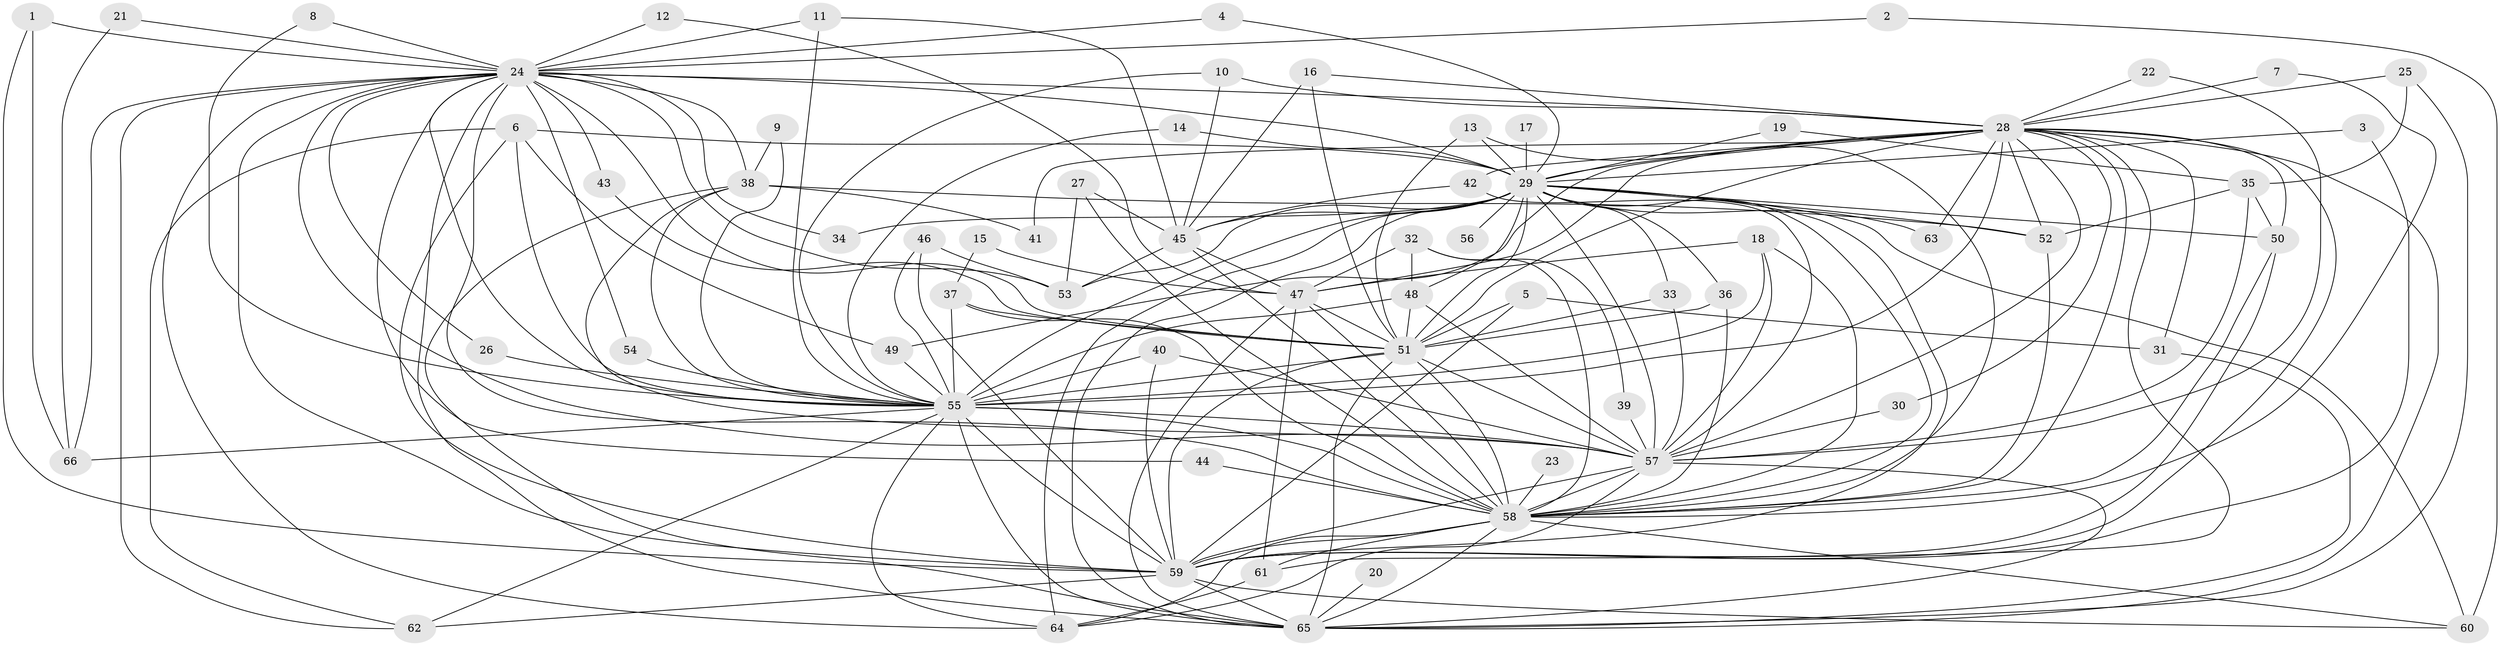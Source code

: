 // original degree distribution, {18: 0.015151515151515152, 17: 0.007575757575757576, 24: 0.007575757575757576, 31: 0.015151515151515152, 21: 0.015151515151515152, 28: 0.015151515151515152, 12: 0.007575757575757576, 5: 0.022727272727272728, 3: 0.25757575757575757, 2: 0.5151515151515151, 9: 0.015151515151515152, 4: 0.09848484848484848, 6: 0.007575757575757576}
// Generated by graph-tools (version 1.1) at 2025/49/03/09/25 03:49:32]
// undirected, 66 vertices, 186 edges
graph export_dot {
graph [start="1"]
  node [color=gray90,style=filled];
  1;
  2;
  3;
  4;
  5;
  6;
  7;
  8;
  9;
  10;
  11;
  12;
  13;
  14;
  15;
  16;
  17;
  18;
  19;
  20;
  21;
  22;
  23;
  24;
  25;
  26;
  27;
  28;
  29;
  30;
  31;
  32;
  33;
  34;
  35;
  36;
  37;
  38;
  39;
  40;
  41;
  42;
  43;
  44;
  45;
  46;
  47;
  48;
  49;
  50;
  51;
  52;
  53;
  54;
  55;
  56;
  57;
  58;
  59;
  60;
  61;
  62;
  63;
  64;
  65;
  66;
  1 -- 24 [weight=1.0];
  1 -- 59 [weight=1.0];
  1 -- 66 [weight=1.0];
  2 -- 24 [weight=1.0];
  2 -- 60 [weight=1.0];
  3 -- 29 [weight=1.0];
  3 -- 59 [weight=1.0];
  4 -- 24 [weight=1.0];
  4 -- 29 [weight=1.0];
  5 -- 31 [weight=1.0];
  5 -- 51 [weight=1.0];
  5 -- 59 [weight=1.0];
  6 -- 29 [weight=1.0];
  6 -- 49 [weight=1.0];
  6 -- 55 [weight=1.0];
  6 -- 59 [weight=1.0];
  6 -- 62 [weight=1.0];
  7 -- 28 [weight=1.0];
  7 -- 58 [weight=1.0];
  8 -- 24 [weight=1.0];
  8 -- 55 [weight=1.0];
  9 -- 38 [weight=1.0];
  9 -- 55 [weight=1.0];
  10 -- 28 [weight=1.0];
  10 -- 45 [weight=1.0];
  10 -- 55 [weight=1.0];
  11 -- 24 [weight=1.0];
  11 -- 45 [weight=1.0];
  11 -- 55 [weight=1.0];
  12 -- 24 [weight=1.0];
  12 -- 47 [weight=1.0];
  13 -- 29 [weight=1.0];
  13 -- 51 [weight=1.0];
  13 -- 58 [weight=1.0];
  14 -- 29 [weight=1.0];
  14 -- 55 [weight=1.0];
  15 -- 37 [weight=1.0];
  15 -- 47 [weight=1.0];
  16 -- 28 [weight=1.0];
  16 -- 45 [weight=1.0];
  16 -- 51 [weight=1.0];
  17 -- 29 [weight=2.0];
  18 -- 47 [weight=1.0];
  18 -- 55 [weight=1.0];
  18 -- 57 [weight=1.0];
  18 -- 58 [weight=1.0];
  19 -- 29 [weight=1.0];
  19 -- 35 [weight=1.0];
  20 -- 65 [weight=1.0];
  21 -- 24 [weight=1.0];
  21 -- 66 [weight=1.0];
  22 -- 28 [weight=1.0];
  22 -- 57 [weight=1.0];
  23 -- 58 [weight=1.0];
  24 -- 26 [weight=1.0];
  24 -- 28 [weight=2.0];
  24 -- 29 [weight=1.0];
  24 -- 34 [weight=1.0];
  24 -- 38 [weight=1.0];
  24 -- 43 [weight=1.0];
  24 -- 44 [weight=1.0];
  24 -- 51 [weight=2.0];
  24 -- 53 [weight=1.0];
  24 -- 54 [weight=1.0];
  24 -- 55 [weight=2.0];
  24 -- 57 [weight=1.0];
  24 -- 58 [weight=1.0];
  24 -- 59 [weight=1.0];
  24 -- 62 [weight=1.0];
  24 -- 64 [weight=1.0];
  24 -- 65 [weight=1.0];
  24 -- 66 [weight=1.0];
  25 -- 28 [weight=1.0];
  25 -- 35 [weight=1.0];
  25 -- 65 [weight=1.0];
  26 -- 55 [weight=1.0];
  27 -- 45 [weight=1.0];
  27 -- 53 [weight=1.0];
  27 -- 58 [weight=1.0];
  28 -- 29 [weight=2.0];
  28 -- 30 [weight=1.0];
  28 -- 31 [weight=1.0];
  28 -- 41 [weight=1.0];
  28 -- 42 [weight=1.0];
  28 -- 47 [weight=1.0];
  28 -- 49 [weight=1.0];
  28 -- 50 [weight=1.0];
  28 -- 51 [weight=2.0];
  28 -- 52 [weight=1.0];
  28 -- 55 [weight=3.0];
  28 -- 57 [weight=2.0];
  28 -- 58 [weight=1.0];
  28 -- 59 [weight=1.0];
  28 -- 61 [weight=1.0];
  28 -- 63 [weight=1.0];
  28 -- 65 [weight=2.0];
  29 -- 33 [weight=1.0];
  29 -- 34 [weight=1.0];
  29 -- 36 [weight=1.0];
  29 -- 45 [weight=1.0];
  29 -- 48 [weight=1.0];
  29 -- 50 [weight=1.0];
  29 -- 51 [weight=1.0];
  29 -- 52 [weight=1.0];
  29 -- 53 [weight=1.0];
  29 -- 55 [weight=2.0];
  29 -- 56 [weight=1.0];
  29 -- 57 [weight=1.0];
  29 -- 58 [weight=2.0];
  29 -- 59 [weight=1.0];
  29 -- 60 [weight=2.0];
  29 -- 63 [weight=3.0];
  29 -- 64 [weight=1.0];
  29 -- 65 [weight=2.0];
  30 -- 57 [weight=1.0];
  31 -- 65 [weight=1.0];
  32 -- 39 [weight=1.0];
  32 -- 47 [weight=1.0];
  32 -- 48 [weight=1.0];
  32 -- 58 [weight=1.0];
  33 -- 51 [weight=1.0];
  33 -- 57 [weight=1.0];
  35 -- 50 [weight=1.0];
  35 -- 52 [weight=1.0];
  35 -- 57 [weight=1.0];
  36 -- 51 [weight=1.0];
  36 -- 58 [weight=1.0];
  37 -- 51 [weight=1.0];
  37 -- 55 [weight=1.0];
  37 -- 58 [weight=1.0];
  38 -- 41 [weight=1.0];
  38 -- 52 [weight=1.0];
  38 -- 55 [weight=1.0];
  38 -- 57 [weight=1.0];
  38 -- 65 [weight=1.0];
  39 -- 57 [weight=1.0];
  40 -- 55 [weight=1.0];
  40 -- 57 [weight=1.0];
  40 -- 59 [weight=1.0];
  42 -- 45 [weight=1.0];
  42 -- 57 [weight=1.0];
  43 -- 51 [weight=1.0];
  44 -- 58 [weight=2.0];
  45 -- 47 [weight=1.0];
  45 -- 53 [weight=1.0];
  45 -- 58 [weight=2.0];
  46 -- 53 [weight=1.0];
  46 -- 55 [weight=1.0];
  46 -- 59 [weight=1.0];
  47 -- 51 [weight=1.0];
  47 -- 58 [weight=1.0];
  47 -- 61 [weight=1.0];
  47 -- 65 [weight=1.0];
  48 -- 51 [weight=1.0];
  48 -- 55 [weight=1.0];
  48 -- 57 [weight=1.0];
  49 -- 55 [weight=2.0];
  50 -- 58 [weight=1.0];
  50 -- 59 [weight=1.0];
  51 -- 55 [weight=2.0];
  51 -- 57 [weight=1.0];
  51 -- 58 [weight=1.0];
  51 -- 59 [weight=1.0];
  51 -- 65 [weight=2.0];
  52 -- 58 [weight=1.0];
  54 -- 55 [weight=1.0];
  55 -- 57 [weight=2.0];
  55 -- 58 [weight=2.0];
  55 -- 59 [weight=2.0];
  55 -- 62 [weight=2.0];
  55 -- 64 [weight=1.0];
  55 -- 65 [weight=3.0];
  55 -- 66 [weight=1.0];
  57 -- 58 [weight=2.0];
  57 -- 59 [weight=1.0];
  57 -- 64 [weight=1.0];
  57 -- 65 [weight=1.0];
  58 -- 59 [weight=1.0];
  58 -- 60 [weight=1.0];
  58 -- 61 [weight=1.0];
  58 -- 64 [weight=1.0];
  58 -- 65 [weight=1.0];
  59 -- 60 [weight=1.0];
  59 -- 62 [weight=1.0];
  59 -- 65 [weight=1.0];
  61 -- 64 [weight=1.0];
}
